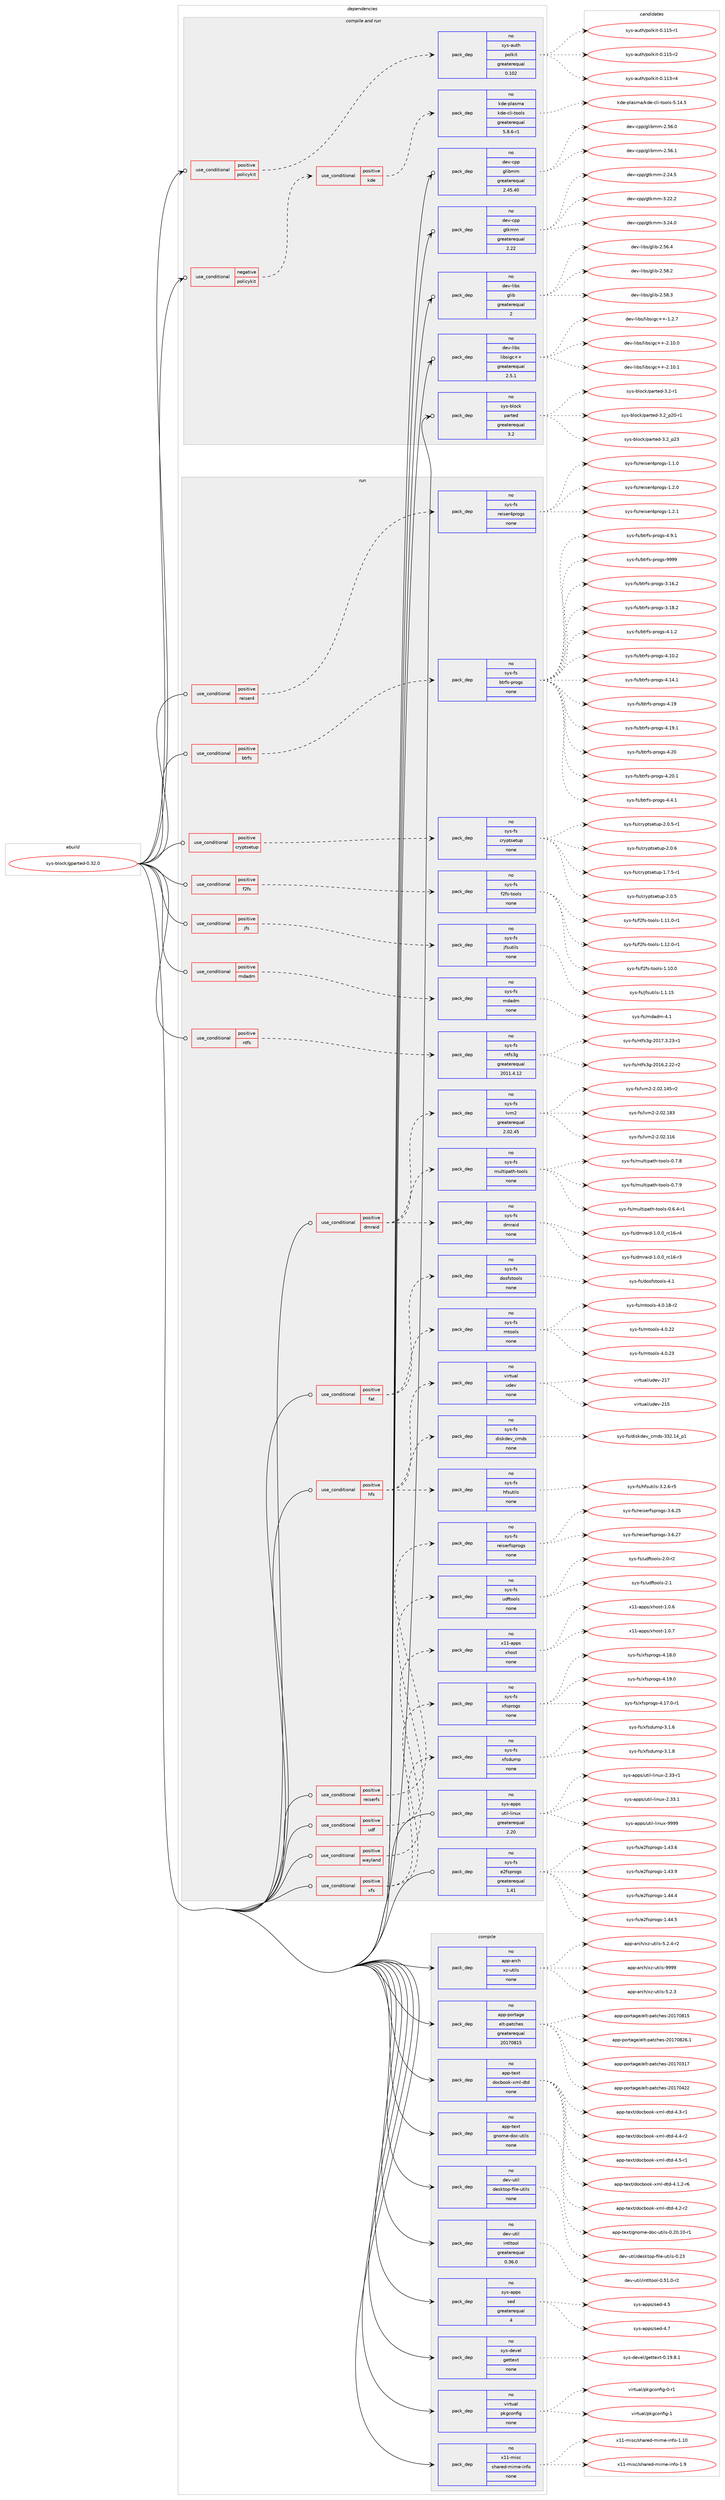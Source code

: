 digraph prolog {

# *************
# Graph options
# *************

newrank=true;
concentrate=true;
compound=true;
graph [rankdir=LR,fontname=Helvetica,fontsize=10,ranksep=1.5];#, ranksep=2.5, nodesep=0.2];
edge  [arrowhead=vee];
node  [fontname=Helvetica,fontsize=10];

# **********
# The ebuild
# **********

subgraph cluster_leftcol {
color=gray;
rank=same;
label=<<i>ebuild</i>>;
id [label="sys-block/gparted-0.32.0", color=red, width=4, href="../sys-block/gparted-0.32.0.svg"];
}

# ****************
# The dependencies
# ****************

subgraph cluster_midcol {
color=gray;
label=<<i>dependencies</i>>;
subgraph cluster_compile {
fillcolor="#eeeeee";
style=filled;
label=<<i>compile</i>>;
subgraph pack5288 {
dependency6420 [label=<<TABLE BORDER="0" CELLBORDER="1" CELLSPACING="0" CELLPADDING="4" WIDTH="220"><TR><TD ROWSPAN="6" CELLPADDING="30">pack_dep</TD></TR><TR><TD WIDTH="110">no</TD></TR><TR><TD>app-arch</TD></TR><TR><TD>xz-utils</TD></TR><TR><TD>none</TD></TR><TR><TD></TD></TR></TABLE>>, shape=none, color=blue];
}
id:e -> dependency6420:w [weight=20,style="solid",arrowhead="vee"];
subgraph pack5289 {
dependency6421 [label=<<TABLE BORDER="0" CELLBORDER="1" CELLSPACING="0" CELLPADDING="4" WIDTH="220"><TR><TD ROWSPAN="6" CELLPADDING="30">pack_dep</TD></TR><TR><TD WIDTH="110">no</TD></TR><TR><TD>app-portage</TD></TR><TR><TD>elt-patches</TD></TR><TR><TD>greaterequal</TD></TR><TR><TD>20170815</TD></TR></TABLE>>, shape=none, color=blue];
}
id:e -> dependency6421:w [weight=20,style="solid",arrowhead="vee"];
subgraph pack5290 {
dependency6422 [label=<<TABLE BORDER="0" CELLBORDER="1" CELLSPACING="0" CELLPADDING="4" WIDTH="220"><TR><TD ROWSPAN="6" CELLPADDING="30">pack_dep</TD></TR><TR><TD WIDTH="110">no</TD></TR><TR><TD>app-text</TD></TR><TR><TD>docbook-xml-dtd</TD></TR><TR><TD>none</TD></TR><TR><TD></TD></TR></TABLE>>, shape=none, color=blue];
}
id:e -> dependency6422:w [weight=20,style="solid",arrowhead="vee"];
subgraph pack5291 {
dependency6423 [label=<<TABLE BORDER="0" CELLBORDER="1" CELLSPACING="0" CELLPADDING="4" WIDTH="220"><TR><TD ROWSPAN="6" CELLPADDING="30">pack_dep</TD></TR><TR><TD WIDTH="110">no</TD></TR><TR><TD>app-text</TD></TR><TR><TD>gnome-doc-utils</TD></TR><TR><TD>none</TD></TR><TR><TD></TD></TR></TABLE>>, shape=none, color=blue];
}
id:e -> dependency6423:w [weight=20,style="solid",arrowhead="vee"];
subgraph pack5292 {
dependency6424 [label=<<TABLE BORDER="0" CELLBORDER="1" CELLSPACING="0" CELLPADDING="4" WIDTH="220"><TR><TD ROWSPAN="6" CELLPADDING="30">pack_dep</TD></TR><TR><TD WIDTH="110">no</TD></TR><TR><TD>dev-util</TD></TR><TR><TD>desktop-file-utils</TD></TR><TR><TD>none</TD></TR><TR><TD></TD></TR></TABLE>>, shape=none, color=blue];
}
id:e -> dependency6424:w [weight=20,style="solid",arrowhead="vee"];
subgraph pack5293 {
dependency6425 [label=<<TABLE BORDER="0" CELLBORDER="1" CELLSPACING="0" CELLPADDING="4" WIDTH="220"><TR><TD ROWSPAN="6" CELLPADDING="30">pack_dep</TD></TR><TR><TD WIDTH="110">no</TD></TR><TR><TD>dev-util</TD></TR><TR><TD>intltool</TD></TR><TR><TD>greaterequal</TD></TR><TR><TD>0.36.0</TD></TR></TABLE>>, shape=none, color=blue];
}
id:e -> dependency6425:w [weight=20,style="solid",arrowhead="vee"];
subgraph pack5294 {
dependency6426 [label=<<TABLE BORDER="0" CELLBORDER="1" CELLSPACING="0" CELLPADDING="4" WIDTH="220"><TR><TD ROWSPAN="6" CELLPADDING="30">pack_dep</TD></TR><TR><TD WIDTH="110">no</TD></TR><TR><TD>sys-apps</TD></TR><TR><TD>sed</TD></TR><TR><TD>greaterequal</TD></TR><TR><TD>4</TD></TR></TABLE>>, shape=none, color=blue];
}
id:e -> dependency6426:w [weight=20,style="solid",arrowhead="vee"];
subgraph pack5295 {
dependency6427 [label=<<TABLE BORDER="0" CELLBORDER="1" CELLSPACING="0" CELLPADDING="4" WIDTH="220"><TR><TD ROWSPAN="6" CELLPADDING="30">pack_dep</TD></TR><TR><TD WIDTH="110">no</TD></TR><TR><TD>sys-devel</TD></TR><TR><TD>gettext</TD></TR><TR><TD>none</TD></TR><TR><TD></TD></TR></TABLE>>, shape=none, color=blue];
}
id:e -> dependency6427:w [weight=20,style="solid",arrowhead="vee"];
subgraph pack5296 {
dependency6428 [label=<<TABLE BORDER="0" CELLBORDER="1" CELLSPACING="0" CELLPADDING="4" WIDTH="220"><TR><TD ROWSPAN="6" CELLPADDING="30">pack_dep</TD></TR><TR><TD WIDTH="110">no</TD></TR><TR><TD>virtual</TD></TR><TR><TD>pkgconfig</TD></TR><TR><TD>none</TD></TR><TR><TD></TD></TR></TABLE>>, shape=none, color=blue];
}
id:e -> dependency6428:w [weight=20,style="solid",arrowhead="vee"];
subgraph pack5297 {
dependency6429 [label=<<TABLE BORDER="0" CELLBORDER="1" CELLSPACING="0" CELLPADDING="4" WIDTH="220"><TR><TD ROWSPAN="6" CELLPADDING="30">pack_dep</TD></TR><TR><TD WIDTH="110">no</TD></TR><TR><TD>x11-misc</TD></TR><TR><TD>shared-mime-info</TD></TR><TR><TD>none</TD></TR><TR><TD></TD></TR></TABLE>>, shape=none, color=blue];
}
id:e -> dependency6429:w [weight=20,style="solid",arrowhead="vee"];
}
subgraph cluster_compileandrun {
fillcolor="#eeeeee";
style=filled;
label=<<i>compile and run</i>>;
subgraph cond981 {
dependency6430 [label=<<TABLE BORDER="0" CELLBORDER="1" CELLSPACING="0" CELLPADDING="4"><TR><TD ROWSPAN="3" CELLPADDING="10">use_conditional</TD></TR><TR><TD>negative</TD></TR><TR><TD>policykit</TD></TR></TABLE>>, shape=none, color=red];
subgraph cond982 {
dependency6431 [label=<<TABLE BORDER="0" CELLBORDER="1" CELLSPACING="0" CELLPADDING="4"><TR><TD ROWSPAN="3" CELLPADDING="10">use_conditional</TD></TR><TR><TD>positive</TD></TR><TR><TD>kde</TD></TR></TABLE>>, shape=none, color=red];
subgraph pack5298 {
dependency6432 [label=<<TABLE BORDER="0" CELLBORDER="1" CELLSPACING="0" CELLPADDING="4" WIDTH="220"><TR><TD ROWSPAN="6" CELLPADDING="30">pack_dep</TD></TR><TR><TD WIDTH="110">no</TD></TR><TR><TD>kde-plasma</TD></TR><TR><TD>kde-cli-tools</TD></TR><TR><TD>greaterequal</TD></TR><TR><TD>5.8.6-r1</TD></TR></TABLE>>, shape=none, color=blue];
}
dependency6431:e -> dependency6432:w [weight=20,style="dashed",arrowhead="vee"];
}
dependency6430:e -> dependency6431:w [weight=20,style="dashed",arrowhead="vee"];
}
id:e -> dependency6430:w [weight=20,style="solid",arrowhead="odotvee"];
subgraph cond983 {
dependency6433 [label=<<TABLE BORDER="0" CELLBORDER="1" CELLSPACING="0" CELLPADDING="4"><TR><TD ROWSPAN="3" CELLPADDING="10">use_conditional</TD></TR><TR><TD>positive</TD></TR><TR><TD>policykit</TD></TR></TABLE>>, shape=none, color=red];
subgraph pack5299 {
dependency6434 [label=<<TABLE BORDER="0" CELLBORDER="1" CELLSPACING="0" CELLPADDING="4" WIDTH="220"><TR><TD ROWSPAN="6" CELLPADDING="30">pack_dep</TD></TR><TR><TD WIDTH="110">no</TD></TR><TR><TD>sys-auth</TD></TR><TR><TD>polkit</TD></TR><TR><TD>greaterequal</TD></TR><TR><TD>0.102</TD></TR></TABLE>>, shape=none, color=blue];
}
dependency6433:e -> dependency6434:w [weight=20,style="dashed",arrowhead="vee"];
}
id:e -> dependency6433:w [weight=20,style="solid",arrowhead="odotvee"];
subgraph pack5300 {
dependency6435 [label=<<TABLE BORDER="0" CELLBORDER="1" CELLSPACING="0" CELLPADDING="4" WIDTH="220"><TR><TD ROWSPAN="6" CELLPADDING="30">pack_dep</TD></TR><TR><TD WIDTH="110">no</TD></TR><TR><TD>dev-cpp</TD></TR><TR><TD>glibmm</TD></TR><TR><TD>greaterequal</TD></TR><TR><TD>2.45.40</TD></TR></TABLE>>, shape=none, color=blue];
}
id:e -> dependency6435:w [weight=20,style="solid",arrowhead="odotvee"];
subgraph pack5301 {
dependency6436 [label=<<TABLE BORDER="0" CELLBORDER="1" CELLSPACING="0" CELLPADDING="4" WIDTH="220"><TR><TD ROWSPAN="6" CELLPADDING="30">pack_dep</TD></TR><TR><TD WIDTH="110">no</TD></TR><TR><TD>dev-cpp</TD></TR><TR><TD>gtkmm</TD></TR><TR><TD>greaterequal</TD></TR><TR><TD>2.22</TD></TR></TABLE>>, shape=none, color=blue];
}
id:e -> dependency6436:w [weight=20,style="solid",arrowhead="odotvee"];
subgraph pack5302 {
dependency6437 [label=<<TABLE BORDER="0" CELLBORDER="1" CELLSPACING="0" CELLPADDING="4" WIDTH="220"><TR><TD ROWSPAN="6" CELLPADDING="30">pack_dep</TD></TR><TR><TD WIDTH="110">no</TD></TR><TR><TD>dev-libs</TD></TR><TR><TD>glib</TD></TR><TR><TD>greaterequal</TD></TR><TR><TD>2</TD></TR></TABLE>>, shape=none, color=blue];
}
id:e -> dependency6437:w [weight=20,style="solid",arrowhead="odotvee"];
subgraph pack5303 {
dependency6438 [label=<<TABLE BORDER="0" CELLBORDER="1" CELLSPACING="0" CELLPADDING="4" WIDTH="220"><TR><TD ROWSPAN="6" CELLPADDING="30">pack_dep</TD></TR><TR><TD WIDTH="110">no</TD></TR><TR><TD>dev-libs</TD></TR><TR><TD>libsigc++</TD></TR><TR><TD>greaterequal</TD></TR><TR><TD>2.5.1</TD></TR></TABLE>>, shape=none, color=blue];
}
id:e -> dependency6438:w [weight=20,style="solid",arrowhead="odotvee"];
subgraph pack5304 {
dependency6439 [label=<<TABLE BORDER="0" CELLBORDER="1" CELLSPACING="0" CELLPADDING="4" WIDTH="220"><TR><TD ROWSPAN="6" CELLPADDING="30">pack_dep</TD></TR><TR><TD WIDTH="110">no</TD></TR><TR><TD>sys-block</TD></TR><TR><TD>parted</TD></TR><TR><TD>greaterequal</TD></TR><TR><TD>3.2</TD></TR></TABLE>>, shape=none, color=blue];
}
id:e -> dependency6439:w [weight=20,style="solid",arrowhead="odotvee"];
}
subgraph cluster_run {
fillcolor="#eeeeee";
style=filled;
label=<<i>run</i>>;
subgraph cond984 {
dependency6440 [label=<<TABLE BORDER="0" CELLBORDER="1" CELLSPACING="0" CELLPADDING="4"><TR><TD ROWSPAN="3" CELLPADDING="10">use_conditional</TD></TR><TR><TD>positive</TD></TR><TR><TD>btrfs</TD></TR></TABLE>>, shape=none, color=red];
subgraph pack5305 {
dependency6441 [label=<<TABLE BORDER="0" CELLBORDER="1" CELLSPACING="0" CELLPADDING="4" WIDTH="220"><TR><TD ROWSPAN="6" CELLPADDING="30">pack_dep</TD></TR><TR><TD WIDTH="110">no</TD></TR><TR><TD>sys-fs</TD></TR><TR><TD>btrfs-progs</TD></TR><TR><TD>none</TD></TR><TR><TD></TD></TR></TABLE>>, shape=none, color=blue];
}
dependency6440:e -> dependency6441:w [weight=20,style="dashed",arrowhead="vee"];
}
id:e -> dependency6440:w [weight=20,style="solid",arrowhead="odot"];
subgraph cond985 {
dependency6442 [label=<<TABLE BORDER="0" CELLBORDER="1" CELLSPACING="0" CELLPADDING="4"><TR><TD ROWSPAN="3" CELLPADDING="10">use_conditional</TD></TR><TR><TD>positive</TD></TR><TR><TD>cryptsetup</TD></TR></TABLE>>, shape=none, color=red];
subgraph pack5306 {
dependency6443 [label=<<TABLE BORDER="0" CELLBORDER="1" CELLSPACING="0" CELLPADDING="4" WIDTH="220"><TR><TD ROWSPAN="6" CELLPADDING="30">pack_dep</TD></TR><TR><TD WIDTH="110">no</TD></TR><TR><TD>sys-fs</TD></TR><TR><TD>cryptsetup</TD></TR><TR><TD>none</TD></TR><TR><TD></TD></TR></TABLE>>, shape=none, color=blue];
}
dependency6442:e -> dependency6443:w [weight=20,style="dashed",arrowhead="vee"];
}
id:e -> dependency6442:w [weight=20,style="solid",arrowhead="odot"];
subgraph cond986 {
dependency6444 [label=<<TABLE BORDER="0" CELLBORDER="1" CELLSPACING="0" CELLPADDING="4"><TR><TD ROWSPAN="3" CELLPADDING="10">use_conditional</TD></TR><TR><TD>positive</TD></TR><TR><TD>dmraid</TD></TR></TABLE>>, shape=none, color=red];
subgraph pack5307 {
dependency6445 [label=<<TABLE BORDER="0" CELLBORDER="1" CELLSPACING="0" CELLPADDING="4" WIDTH="220"><TR><TD ROWSPAN="6" CELLPADDING="30">pack_dep</TD></TR><TR><TD WIDTH="110">no</TD></TR><TR><TD>sys-fs</TD></TR><TR><TD>lvm2</TD></TR><TR><TD>greaterequal</TD></TR><TR><TD>2.02.45</TD></TR></TABLE>>, shape=none, color=blue];
}
dependency6444:e -> dependency6445:w [weight=20,style="dashed",arrowhead="vee"];
subgraph pack5308 {
dependency6446 [label=<<TABLE BORDER="0" CELLBORDER="1" CELLSPACING="0" CELLPADDING="4" WIDTH="220"><TR><TD ROWSPAN="6" CELLPADDING="30">pack_dep</TD></TR><TR><TD WIDTH="110">no</TD></TR><TR><TD>sys-fs</TD></TR><TR><TD>dmraid</TD></TR><TR><TD>none</TD></TR><TR><TD></TD></TR></TABLE>>, shape=none, color=blue];
}
dependency6444:e -> dependency6446:w [weight=20,style="dashed",arrowhead="vee"];
subgraph pack5309 {
dependency6447 [label=<<TABLE BORDER="0" CELLBORDER="1" CELLSPACING="0" CELLPADDING="4" WIDTH="220"><TR><TD ROWSPAN="6" CELLPADDING="30">pack_dep</TD></TR><TR><TD WIDTH="110">no</TD></TR><TR><TD>sys-fs</TD></TR><TR><TD>multipath-tools</TD></TR><TR><TD>none</TD></TR><TR><TD></TD></TR></TABLE>>, shape=none, color=blue];
}
dependency6444:e -> dependency6447:w [weight=20,style="dashed",arrowhead="vee"];
}
id:e -> dependency6444:w [weight=20,style="solid",arrowhead="odot"];
subgraph cond987 {
dependency6448 [label=<<TABLE BORDER="0" CELLBORDER="1" CELLSPACING="0" CELLPADDING="4"><TR><TD ROWSPAN="3" CELLPADDING="10">use_conditional</TD></TR><TR><TD>positive</TD></TR><TR><TD>f2fs</TD></TR></TABLE>>, shape=none, color=red];
subgraph pack5310 {
dependency6449 [label=<<TABLE BORDER="0" CELLBORDER="1" CELLSPACING="0" CELLPADDING="4" WIDTH="220"><TR><TD ROWSPAN="6" CELLPADDING="30">pack_dep</TD></TR><TR><TD WIDTH="110">no</TD></TR><TR><TD>sys-fs</TD></TR><TR><TD>f2fs-tools</TD></TR><TR><TD>none</TD></TR><TR><TD></TD></TR></TABLE>>, shape=none, color=blue];
}
dependency6448:e -> dependency6449:w [weight=20,style="dashed",arrowhead="vee"];
}
id:e -> dependency6448:w [weight=20,style="solid",arrowhead="odot"];
subgraph cond988 {
dependency6450 [label=<<TABLE BORDER="0" CELLBORDER="1" CELLSPACING="0" CELLPADDING="4"><TR><TD ROWSPAN="3" CELLPADDING="10">use_conditional</TD></TR><TR><TD>positive</TD></TR><TR><TD>fat</TD></TR></TABLE>>, shape=none, color=red];
subgraph pack5311 {
dependency6451 [label=<<TABLE BORDER="0" CELLBORDER="1" CELLSPACING="0" CELLPADDING="4" WIDTH="220"><TR><TD ROWSPAN="6" CELLPADDING="30">pack_dep</TD></TR><TR><TD WIDTH="110">no</TD></TR><TR><TD>sys-fs</TD></TR><TR><TD>dosfstools</TD></TR><TR><TD>none</TD></TR><TR><TD></TD></TR></TABLE>>, shape=none, color=blue];
}
dependency6450:e -> dependency6451:w [weight=20,style="dashed",arrowhead="vee"];
subgraph pack5312 {
dependency6452 [label=<<TABLE BORDER="0" CELLBORDER="1" CELLSPACING="0" CELLPADDING="4" WIDTH="220"><TR><TD ROWSPAN="6" CELLPADDING="30">pack_dep</TD></TR><TR><TD WIDTH="110">no</TD></TR><TR><TD>sys-fs</TD></TR><TR><TD>mtools</TD></TR><TR><TD>none</TD></TR><TR><TD></TD></TR></TABLE>>, shape=none, color=blue];
}
dependency6450:e -> dependency6452:w [weight=20,style="dashed",arrowhead="vee"];
}
id:e -> dependency6450:w [weight=20,style="solid",arrowhead="odot"];
subgraph cond989 {
dependency6453 [label=<<TABLE BORDER="0" CELLBORDER="1" CELLSPACING="0" CELLPADDING="4"><TR><TD ROWSPAN="3" CELLPADDING="10">use_conditional</TD></TR><TR><TD>positive</TD></TR><TR><TD>hfs</TD></TR></TABLE>>, shape=none, color=red];
subgraph pack5313 {
dependency6454 [label=<<TABLE BORDER="0" CELLBORDER="1" CELLSPACING="0" CELLPADDING="4" WIDTH="220"><TR><TD ROWSPAN="6" CELLPADDING="30">pack_dep</TD></TR><TR><TD WIDTH="110">no</TD></TR><TR><TD>sys-fs</TD></TR><TR><TD>diskdev_cmds</TD></TR><TR><TD>none</TD></TR><TR><TD></TD></TR></TABLE>>, shape=none, color=blue];
}
dependency6453:e -> dependency6454:w [weight=20,style="dashed",arrowhead="vee"];
subgraph pack5314 {
dependency6455 [label=<<TABLE BORDER="0" CELLBORDER="1" CELLSPACING="0" CELLPADDING="4" WIDTH="220"><TR><TD ROWSPAN="6" CELLPADDING="30">pack_dep</TD></TR><TR><TD WIDTH="110">no</TD></TR><TR><TD>virtual</TD></TR><TR><TD>udev</TD></TR><TR><TD>none</TD></TR><TR><TD></TD></TR></TABLE>>, shape=none, color=blue];
}
dependency6453:e -> dependency6455:w [weight=20,style="dashed",arrowhead="vee"];
subgraph pack5315 {
dependency6456 [label=<<TABLE BORDER="0" CELLBORDER="1" CELLSPACING="0" CELLPADDING="4" WIDTH="220"><TR><TD ROWSPAN="6" CELLPADDING="30">pack_dep</TD></TR><TR><TD WIDTH="110">no</TD></TR><TR><TD>sys-fs</TD></TR><TR><TD>hfsutils</TD></TR><TR><TD>none</TD></TR><TR><TD></TD></TR></TABLE>>, shape=none, color=blue];
}
dependency6453:e -> dependency6456:w [weight=20,style="dashed",arrowhead="vee"];
}
id:e -> dependency6453:w [weight=20,style="solid",arrowhead="odot"];
subgraph cond990 {
dependency6457 [label=<<TABLE BORDER="0" CELLBORDER="1" CELLSPACING="0" CELLPADDING="4"><TR><TD ROWSPAN="3" CELLPADDING="10">use_conditional</TD></TR><TR><TD>positive</TD></TR><TR><TD>jfs</TD></TR></TABLE>>, shape=none, color=red];
subgraph pack5316 {
dependency6458 [label=<<TABLE BORDER="0" CELLBORDER="1" CELLSPACING="0" CELLPADDING="4" WIDTH="220"><TR><TD ROWSPAN="6" CELLPADDING="30">pack_dep</TD></TR><TR><TD WIDTH="110">no</TD></TR><TR><TD>sys-fs</TD></TR><TR><TD>jfsutils</TD></TR><TR><TD>none</TD></TR><TR><TD></TD></TR></TABLE>>, shape=none, color=blue];
}
dependency6457:e -> dependency6458:w [weight=20,style="dashed",arrowhead="vee"];
}
id:e -> dependency6457:w [weight=20,style="solid",arrowhead="odot"];
subgraph cond991 {
dependency6459 [label=<<TABLE BORDER="0" CELLBORDER="1" CELLSPACING="0" CELLPADDING="4"><TR><TD ROWSPAN="3" CELLPADDING="10">use_conditional</TD></TR><TR><TD>positive</TD></TR><TR><TD>mdadm</TD></TR></TABLE>>, shape=none, color=red];
subgraph pack5317 {
dependency6460 [label=<<TABLE BORDER="0" CELLBORDER="1" CELLSPACING="0" CELLPADDING="4" WIDTH="220"><TR><TD ROWSPAN="6" CELLPADDING="30">pack_dep</TD></TR><TR><TD WIDTH="110">no</TD></TR><TR><TD>sys-fs</TD></TR><TR><TD>mdadm</TD></TR><TR><TD>none</TD></TR><TR><TD></TD></TR></TABLE>>, shape=none, color=blue];
}
dependency6459:e -> dependency6460:w [weight=20,style="dashed",arrowhead="vee"];
}
id:e -> dependency6459:w [weight=20,style="solid",arrowhead="odot"];
subgraph cond992 {
dependency6461 [label=<<TABLE BORDER="0" CELLBORDER="1" CELLSPACING="0" CELLPADDING="4"><TR><TD ROWSPAN="3" CELLPADDING="10">use_conditional</TD></TR><TR><TD>positive</TD></TR><TR><TD>ntfs</TD></TR></TABLE>>, shape=none, color=red];
subgraph pack5318 {
dependency6462 [label=<<TABLE BORDER="0" CELLBORDER="1" CELLSPACING="0" CELLPADDING="4" WIDTH="220"><TR><TD ROWSPAN="6" CELLPADDING="30">pack_dep</TD></TR><TR><TD WIDTH="110">no</TD></TR><TR><TD>sys-fs</TD></TR><TR><TD>ntfs3g</TD></TR><TR><TD>greaterequal</TD></TR><TR><TD>2011.4.12</TD></TR></TABLE>>, shape=none, color=blue];
}
dependency6461:e -> dependency6462:w [weight=20,style="dashed",arrowhead="vee"];
}
id:e -> dependency6461:w [weight=20,style="solid",arrowhead="odot"];
subgraph cond993 {
dependency6463 [label=<<TABLE BORDER="0" CELLBORDER="1" CELLSPACING="0" CELLPADDING="4"><TR><TD ROWSPAN="3" CELLPADDING="10">use_conditional</TD></TR><TR><TD>positive</TD></TR><TR><TD>reiser4</TD></TR></TABLE>>, shape=none, color=red];
subgraph pack5319 {
dependency6464 [label=<<TABLE BORDER="0" CELLBORDER="1" CELLSPACING="0" CELLPADDING="4" WIDTH="220"><TR><TD ROWSPAN="6" CELLPADDING="30">pack_dep</TD></TR><TR><TD WIDTH="110">no</TD></TR><TR><TD>sys-fs</TD></TR><TR><TD>reiser4progs</TD></TR><TR><TD>none</TD></TR><TR><TD></TD></TR></TABLE>>, shape=none, color=blue];
}
dependency6463:e -> dependency6464:w [weight=20,style="dashed",arrowhead="vee"];
}
id:e -> dependency6463:w [weight=20,style="solid",arrowhead="odot"];
subgraph cond994 {
dependency6465 [label=<<TABLE BORDER="0" CELLBORDER="1" CELLSPACING="0" CELLPADDING="4"><TR><TD ROWSPAN="3" CELLPADDING="10">use_conditional</TD></TR><TR><TD>positive</TD></TR><TR><TD>reiserfs</TD></TR></TABLE>>, shape=none, color=red];
subgraph pack5320 {
dependency6466 [label=<<TABLE BORDER="0" CELLBORDER="1" CELLSPACING="0" CELLPADDING="4" WIDTH="220"><TR><TD ROWSPAN="6" CELLPADDING="30">pack_dep</TD></TR><TR><TD WIDTH="110">no</TD></TR><TR><TD>sys-fs</TD></TR><TR><TD>reiserfsprogs</TD></TR><TR><TD>none</TD></TR><TR><TD></TD></TR></TABLE>>, shape=none, color=blue];
}
dependency6465:e -> dependency6466:w [weight=20,style="dashed",arrowhead="vee"];
}
id:e -> dependency6465:w [weight=20,style="solid",arrowhead="odot"];
subgraph cond995 {
dependency6467 [label=<<TABLE BORDER="0" CELLBORDER="1" CELLSPACING="0" CELLPADDING="4"><TR><TD ROWSPAN="3" CELLPADDING="10">use_conditional</TD></TR><TR><TD>positive</TD></TR><TR><TD>udf</TD></TR></TABLE>>, shape=none, color=red];
subgraph pack5321 {
dependency6468 [label=<<TABLE BORDER="0" CELLBORDER="1" CELLSPACING="0" CELLPADDING="4" WIDTH="220"><TR><TD ROWSPAN="6" CELLPADDING="30">pack_dep</TD></TR><TR><TD WIDTH="110">no</TD></TR><TR><TD>sys-fs</TD></TR><TR><TD>udftools</TD></TR><TR><TD>none</TD></TR><TR><TD></TD></TR></TABLE>>, shape=none, color=blue];
}
dependency6467:e -> dependency6468:w [weight=20,style="dashed",arrowhead="vee"];
}
id:e -> dependency6467:w [weight=20,style="solid",arrowhead="odot"];
subgraph cond996 {
dependency6469 [label=<<TABLE BORDER="0" CELLBORDER="1" CELLSPACING="0" CELLPADDING="4"><TR><TD ROWSPAN="3" CELLPADDING="10">use_conditional</TD></TR><TR><TD>positive</TD></TR><TR><TD>wayland</TD></TR></TABLE>>, shape=none, color=red];
subgraph pack5322 {
dependency6470 [label=<<TABLE BORDER="0" CELLBORDER="1" CELLSPACING="0" CELLPADDING="4" WIDTH="220"><TR><TD ROWSPAN="6" CELLPADDING="30">pack_dep</TD></TR><TR><TD WIDTH="110">no</TD></TR><TR><TD>x11-apps</TD></TR><TR><TD>xhost</TD></TR><TR><TD>none</TD></TR><TR><TD></TD></TR></TABLE>>, shape=none, color=blue];
}
dependency6469:e -> dependency6470:w [weight=20,style="dashed",arrowhead="vee"];
}
id:e -> dependency6469:w [weight=20,style="solid",arrowhead="odot"];
subgraph cond997 {
dependency6471 [label=<<TABLE BORDER="0" CELLBORDER="1" CELLSPACING="0" CELLPADDING="4"><TR><TD ROWSPAN="3" CELLPADDING="10">use_conditional</TD></TR><TR><TD>positive</TD></TR><TR><TD>xfs</TD></TR></TABLE>>, shape=none, color=red];
subgraph pack5323 {
dependency6472 [label=<<TABLE BORDER="0" CELLBORDER="1" CELLSPACING="0" CELLPADDING="4" WIDTH="220"><TR><TD ROWSPAN="6" CELLPADDING="30">pack_dep</TD></TR><TR><TD WIDTH="110">no</TD></TR><TR><TD>sys-fs</TD></TR><TR><TD>xfsprogs</TD></TR><TR><TD>none</TD></TR><TR><TD></TD></TR></TABLE>>, shape=none, color=blue];
}
dependency6471:e -> dependency6472:w [weight=20,style="dashed",arrowhead="vee"];
subgraph pack5324 {
dependency6473 [label=<<TABLE BORDER="0" CELLBORDER="1" CELLSPACING="0" CELLPADDING="4" WIDTH="220"><TR><TD ROWSPAN="6" CELLPADDING="30">pack_dep</TD></TR><TR><TD WIDTH="110">no</TD></TR><TR><TD>sys-fs</TD></TR><TR><TD>xfsdump</TD></TR><TR><TD>none</TD></TR><TR><TD></TD></TR></TABLE>>, shape=none, color=blue];
}
dependency6471:e -> dependency6473:w [weight=20,style="dashed",arrowhead="vee"];
}
id:e -> dependency6471:w [weight=20,style="solid",arrowhead="odot"];
subgraph pack5325 {
dependency6474 [label=<<TABLE BORDER="0" CELLBORDER="1" CELLSPACING="0" CELLPADDING="4" WIDTH="220"><TR><TD ROWSPAN="6" CELLPADDING="30">pack_dep</TD></TR><TR><TD WIDTH="110">no</TD></TR><TR><TD>sys-apps</TD></TR><TR><TD>util-linux</TD></TR><TR><TD>greaterequal</TD></TR><TR><TD>2.20</TD></TR></TABLE>>, shape=none, color=blue];
}
id:e -> dependency6474:w [weight=20,style="solid",arrowhead="odot"];
subgraph pack5326 {
dependency6475 [label=<<TABLE BORDER="0" CELLBORDER="1" CELLSPACING="0" CELLPADDING="4" WIDTH="220"><TR><TD ROWSPAN="6" CELLPADDING="30">pack_dep</TD></TR><TR><TD WIDTH="110">no</TD></TR><TR><TD>sys-fs</TD></TR><TR><TD>e2fsprogs</TD></TR><TR><TD>greaterequal</TD></TR><TR><TD>1.41</TD></TR></TABLE>>, shape=none, color=blue];
}
id:e -> dependency6475:w [weight=20,style="solid",arrowhead="odot"];
}
}

# **************
# The candidates
# **************

subgraph cluster_choices {
rank=same;
color=gray;
label=<<i>candidates</i>>;

subgraph choice5288 {
color=black;
nodesep=1;
choice971121124597114991044712012245117116105108115455346504651 [label="app-arch/xz-utils-5.2.3", color=red, width=4,href="../app-arch/xz-utils-5.2.3.svg"];
choice9711211245971149910447120122451171161051081154553465046524511450 [label="app-arch/xz-utils-5.2.4-r2", color=red, width=4,href="../app-arch/xz-utils-5.2.4-r2.svg"];
choice9711211245971149910447120122451171161051081154557575757 [label="app-arch/xz-utils-9999", color=red, width=4,href="../app-arch/xz-utils-9999.svg"];
dependency6420:e -> choice971121124597114991044712012245117116105108115455346504651:w [style=dotted,weight="100"];
dependency6420:e -> choice9711211245971149910447120122451171161051081154553465046524511450:w [style=dotted,weight="100"];
dependency6420:e -> choice9711211245971149910447120122451171161051081154557575757:w [style=dotted,weight="100"];
}
subgraph choice5289 {
color=black;
nodesep=1;
choice97112112451121111141169710310147101108116451129711699104101115455048495548514955 [label="app-portage/elt-patches-20170317", color=red, width=4,href="../app-portage/elt-patches-20170317.svg"];
choice97112112451121111141169710310147101108116451129711699104101115455048495548525050 [label="app-portage/elt-patches-20170422", color=red, width=4,href="../app-portage/elt-patches-20170422.svg"];
choice97112112451121111141169710310147101108116451129711699104101115455048495548564953 [label="app-portage/elt-patches-20170815", color=red, width=4,href="../app-portage/elt-patches-20170815.svg"];
choice971121124511211111411697103101471011081164511297116991041011154550484955485650544649 [label="app-portage/elt-patches-20170826.1", color=red, width=4,href="../app-portage/elt-patches-20170826.1.svg"];
dependency6421:e -> choice97112112451121111141169710310147101108116451129711699104101115455048495548514955:w [style=dotted,weight="100"];
dependency6421:e -> choice97112112451121111141169710310147101108116451129711699104101115455048495548525050:w [style=dotted,weight="100"];
dependency6421:e -> choice97112112451121111141169710310147101108116451129711699104101115455048495548564953:w [style=dotted,weight="100"];
dependency6421:e -> choice971121124511211111411697103101471011081164511297116991041011154550484955485650544649:w [style=dotted,weight="100"];
}
subgraph choice5290 {
color=black;
nodesep=1;
choice971121124511610112011647100111999811111110745120109108451001161004552464946504511454 [label="app-text/docbook-xml-dtd-4.1.2-r6", color=red, width=4,href="../app-text/docbook-xml-dtd-4.1.2-r6.svg"];
choice97112112451161011201164710011199981111111074512010910845100116100455246504511450 [label="app-text/docbook-xml-dtd-4.2-r2", color=red, width=4,href="../app-text/docbook-xml-dtd-4.2-r2.svg"];
choice97112112451161011201164710011199981111111074512010910845100116100455246514511449 [label="app-text/docbook-xml-dtd-4.3-r1", color=red, width=4,href="../app-text/docbook-xml-dtd-4.3-r1.svg"];
choice97112112451161011201164710011199981111111074512010910845100116100455246524511450 [label="app-text/docbook-xml-dtd-4.4-r2", color=red, width=4,href="../app-text/docbook-xml-dtd-4.4-r2.svg"];
choice97112112451161011201164710011199981111111074512010910845100116100455246534511449 [label="app-text/docbook-xml-dtd-4.5-r1", color=red, width=4,href="../app-text/docbook-xml-dtd-4.5-r1.svg"];
dependency6422:e -> choice971121124511610112011647100111999811111110745120109108451001161004552464946504511454:w [style=dotted,weight="100"];
dependency6422:e -> choice97112112451161011201164710011199981111111074512010910845100116100455246504511450:w [style=dotted,weight="100"];
dependency6422:e -> choice97112112451161011201164710011199981111111074512010910845100116100455246514511449:w [style=dotted,weight="100"];
dependency6422:e -> choice97112112451161011201164710011199981111111074512010910845100116100455246524511450:w [style=dotted,weight="100"];
dependency6422:e -> choice97112112451161011201164710011199981111111074512010910845100116100455246534511449:w [style=dotted,weight="100"];
}
subgraph choice5291 {
color=black;
nodesep=1;
choice97112112451161011201164710311011110910145100111994511711610510811545484650484649484511449 [label="app-text/gnome-doc-utils-0.20.10-r1", color=red, width=4,href="../app-text/gnome-doc-utils-0.20.10-r1.svg"];
dependency6423:e -> choice97112112451161011201164710311011110910145100111994511711610510811545484650484649484511449:w [style=dotted,weight="100"];
}
subgraph choice5292 {
color=black;
nodesep=1;
choice100101118451171161051084710010111510711611111245102105108101451171161051081154548465051 [label="dev-util/desktop-file-utils-0.23", color=red, width=4,href="../dev-util/desktop-file-utils-0.23.svg"];
dependency6424:e -> choice100101118451171161051084710010111510711611111245102105108101451171161051081154548465051:w [style=dotted,weight="100"];
}
subgraph choice5293 {
color=black;
nodesep=1;
choice1001011184511711610510847105110116108116111111108454846534946484511450 [label="dev-util/intltool-0.51.0-r2", color=red, width=4,href="../dev-util/intltool-0.51.0-r2.svg"];
dependency6425:e -> choice1001011184511711610510847105110116108116111111108454846534946484511450:w [style=dotted,weight="100"];
}
subgraph choice5294 {
color=black;
nodesep=1;
choice11512111545971121121154711510110045524653 [label="sys-apps/sed-4.5", color=red, width=4,href="../sys-apps/sed-4.5.svg"];
choice11512111545971121121154711510110045524655 [label="sys-apps/sed-4.7", color=red, width=4,href="../sys-apps/sed-4.7.svg"];
dependency6426:e -> choice11512111545971121121154711510110045524653:w [style=dotted,weight="100"];
dependency6426:e -> choice11512111545971121121154711510110045524655:w [style=dotted,weight="100"];
}
subgraph choice5295 {
color=black;
nodesep=1;
choice1151211154510010111810110847103101116116101120116454846495746564649 [label="sys-devel/gettext-0.19.8.1", color=red, width=4,href="../sys-devel/gettext-0.19.8.1.svg"];
dependency6427:e -> choice1151211154510010111810110847103101116116101120116454846495746564649:w [style=dotted,weight="100"];
}
subgraph choice5296 {
color=black;
nodesep=1;
choice11810511411611797108471121071039911111010210510345484511449 [label="virtual/pkgconfig-0-r1", color=red, width=4,href="../virtual/pkgconfig-0-r1.svg"];
choice1181051141161179710847112107103991111101021051034549 [label="virtual/pkgconfig-1", color=red, width=4,href="../virtual/pkgconfig-1.svg"];
dependency6428:e -> choice11810511411611797108471121071039911111010210510345484511449:w [style=dotted,weight="100"];
dependency6428:e -> choice1181051141161179710847112107103991111101021051034549:w [style=dotted,weight="100"];
}
subgraph choice5297 {
color=black;
nodesep=1;
choice12049494510910511599471151049711410110045109105109101451051101021114549464948 [label="x11-misc/shared-mime-info-1.10", color=red, width=4,href="../x11-misc/shared-mime-info-1.10.svg"];
choice120494945109105115994711510497114101100451091051091014510511010211145494657 [label="x11-misc/shared-mime-info-1.9", color=red, width=4,href="../x11-misc/shared-mime-info-1.9.svg"];
dependency6429:e -> choice12049494510910511599471151049711410110045109105109101451051101021114549464948:w [style=dotted,weight="100"];
dependency6429:e -> choice120494945109105115994711510497114101100451091051091014510511010211145494657:w [style=dotted,weight="100"];
}
subgraph choice5298 {
color=black;
nodesep=1;
choice1071001014511210897115109974710710010145991081054511611111110811545534649524653 [label="kde-plasma/kde-cli-tools-5.14.5", color=red, width=4,href="../kde-plasma/kde-cli-tools-5.14.5.svg"];
dependency6432:e -> choice1071001014511210897115109974710710010145991081054511611111110811545534649524653:w [style=dotted,weight="100"];
}
subgraph choice5299 {
color=black;
nodesep=1;
choice1151211154597117116104471121111081071051164548464949514511452 [label="sys-auth/polkit-0.113-r4", color=red, width=4,href="../sys-auth/polkit-0.113-r4.svg"];
choice1151211154597117116104471121111081071051164548464949534511449 [label="sys-auth/polkit-0.115-r1", color=red, width=4,href="../sys-auth/polkit-0.115-r1.svg"];
choice1151211154597117116104471121111081071051164548464949534511450 [label="sys-auth/polkit-0.115-r2", color=red, width=4,href="../sys-auth/polkit-0.115-r2.svg"];
dependency6434:e -> choice1151211154597117116104471121111081071051164548464949514511452:w [style=dotted,weight="100"];
dependency6434:e -> choice1151211154597117116104471121111081071051164548464949534511449:w [style=dotted,weight="100"];
dependency6434:e -> choice1151211154597117116104471121111081071051164548464949534511450:w [style=dotted,weight="100"];
}
subgraph choice5300 {
color=black;
nodesep=1;
choice1001011184599112112471031081059810910945504653544648 [label="dev-cpp/glibmm-2.56.0", color=red, width=4,href="../dev-cpp/glibmm-2.56.0.svg"];
choice1001011184599112112471031081059810910945504653544649 [label="dev-cpp/glibmm-2.56.1", color=red, width=4,href="../dev-cpp/glibmm-2.56.1.svg"];
dependency6435:e -> choice1001011184599112112471031081059810910945504653544648:w [style=dotted,weight="100"];
dependency6435:e -> choice1001011184599112112471031081059810910945504653544649:w [style=dotted,weight="100"];
}
subgraph choice5301 {
color=black;
nodesep=1;
choice10010111845991121124710311610710910945504650524653 [label="dev-cpp/gtkmm-2.24.5", color=red, width=4,href="../dev-cpp/gtkmm-2.24.5.svg"];
choice10010111845991121124710311610710910945514650504650 [label="dev-cpp/gtkmm-3.22.2", color=red, width=4,href="../dev-cpp/gtkmm-3.22.2.svg"];
choice10010111845991121124710311610710910945514650524648 [label="dev-cpp/gtkmm-3.24.0", color=red, width=4,href="../dev-cpp/gtkmm-3.24.0.svg"];
dependency6436:e -> choice10010111845991121124710311610710910945504650524653:w [style=dotted,weight="100"];
dependency6436:e -> choice10010111845991121124710311610710910945514650504650:w [style=dotted,weight="100"];
dependency6436:e -> choice10010111845991121124710311610710910945514650524648:w [style=dotted,weight="100"];
}
subgraph choice5302 {
color=black;
nodesep=1;
choice1001011184510810598115471031081059845504653544652 [label="dev-libs/glib-2.56.4", color=red, width=4,href="../dev-libs/glib-2.56.4.svg"];
choice1001011184510810598115471031081059845504653564650 [label="dev-libs/glib-2.58.2", color=red, width=4,href="../dev-libs/glib-2.58.2.svg"];
choice1001011184510810598115471031081059845504653564651 [label="dev-libs/glib-2.58.3", color=red, width=4,href="../dev-libs/glib-2.58.3.svg"];
dependency6437:e -> choice1001011184510810598115471031081059845504653544652:w [style=dotted,weight="100"];
dependency6437:e -> choice1001011184510810598115471031081059845504653564650:w [style=dotted,weight="100"];
dependency6437:e -> choice1001011184510810598115471031081059845504653564651:w [style=dotted,weight="100"];
}
subgraph choice5303 {
color=black;
nodesep=1;
choice10010111845108105981154710810598115105103994343454946504655 [label="dev-libs/libsigc++-1.2.7", color=red, width=4,href="../dev-libs/libsigc++-1.2.7.svg"];
choice1001011184510810598115471081059811510510399434345504649484648 [label="dev-libs/libsigc++-2.10.0", color=red, width=4,href="../dev-libs/libsigc++-2.10.0.svg"];
choice1001011184510810598115471081059811510510399434345504649484649 [label="dev-libs/libsigc++-2.10.1", color=red, width=4,href="../dev-libs/libsigc++-2.10.1.svg"];
dependency6438:e -> choice10010111845108105981154710810598115105103994343454946504655:w [style=dotted,weight="100"];
dependency6438:e -> choice1001011184510810598115471081059811510510399434345504649484648:w [style=dotted,weight="100"];
dependency6438:e -> choice1001011184510810598115471081059811510510399434345504649484649:w [style=dotted,weight="100"];
}
subgraph choice5304 {
color=black;
nodesep=1;
choice1151211154598108111991074711297114116101100455146504511449 [label="sys-block/parted-3.2-r1", color=red, width=4,href="../sys-block/parted-3.2-r1.svg"];
choice1151211154598108111991074711297114116101100455146509511250484511449 [label="sys-block/parted-3.2_p20-r1", color=red, width=4,href="../sys-block/parted-3.2_p20-r1.svg"];
choice115121115459810811199107471129711411610110045514650951125051 [label="sys-block/parted-3.2_p23", color=red, width=4,href="../sys-block/parted-3.2_p23.svg"];
dependency6439:e -> choice1151211154598108111991074711297114116101100455146504511449:w [style=dotted,weight="100"];
dependency6439:e -> choice1151211154598108111991074711297114116101100455146509511250484511449:w [style=dotted,weight="100"];
dependency6439:e -> choice115121115459810811199107471129711411610110045514650951125051:w [style=dotted,weight="100"];
}
subgraph choice5305 {
color=black;
nodesep=1;
choice1151211154510211547981161141021154511211411110311545514649544650 [label="sys-fs/btrfs-progs-3.16.2", color=red, width=4,href="../sys-fs/btrfs-progs-3.16.2.svg"];
choice1151211154510211547981161141021154511211411110311545514649564650 [label="sys-fs/btrfs-progs-3.18.2", color=red, width=4,href="../sys-fs/btrfs-progs-3.18.2.svg"];
choice11512111545102115479811611410211545112114111103115455246494650 [label="sys-fs/btrfs-progs-4.1.2", color=red, width=4,href="../sys-fs/btrfs-progs-4.1.2.svg"];
choice1151211154510211547981161141021154511211411110311545524649484650 [label="sys-fs/btrfs-progs-4.10.2", color=red, width=4,href="../sys-fs/btrfs-progs-4.10.2.svg"];
choice1151211154510211547981161141021154511211411110311545524649524649 [label="sys-fs/btrfs-progs-4.14.1", color=red, width=4,href="../sys-fs/btrfs-progs-4.14.1.svg"];
choice115121115451021154798116114102115451121141111031154552464957 [label="sys-fs/btrfs-progs-4.19", color=red, width=4,href="../sys-fs/btrfs-progs-4.19.svg"];
choice1151211154510211547981161141021154511211411110311545524649574649 [label="sys-fs/btrfs-progs-4.19.1", color=red, width=4,href="../sys-fs/btrfs-progs-4.19.1.svg"];
choice115121115451021154798116114102115451121141111031154552465048 [label="sys-fs/btrfs-progs-4.20", color=red, width=4,href="../sys-fs/btrfs-progs-4.20.svg"];
choice1151211154510211547981161141021154511211411110311545524650484649 [label="sys-fs/btrfs-progs-4.20.1", color=red, width=4,href="../sys-fs/btrfs-progs-4.20.1.svg"];
choice11512111545102115479811611410211545112114111103115455246524649 [label="sys-fs/btrfs-progs-4.4.1", color=red, width=4,href="../sys-fs/btrfs-progs-4.4.1.svg"];
choice11512111545102115479811611410211545112114111103115455246574649 [label="sys-fs/btrfs-progs-4.9.1", color=red, width=4,href="../sys-fs/btrfs-progs-4.9.1.svg"];
choice115121115451021154798116114102115451121141111031154557575757 [label="sys-fs/btrfs-progs-9999", color=red, width=4,href="../sys-fs/btrfs-progs-9999.svg"];
dependency6441:e -> choice1151211154510211547981161141021154511211411110311545514649544650:w [style=dotted,weight="100"];
dependency6441:e -> choice1151211154510211547981161141021154511211411110311545514649564650:w [style=dotted,weight="100"];
dependency6441:e -> choice11512111545102115479811611410211545112114111103115455246494650:w [style=dotted,weight="100"];
dependency6441:e -> choice1151211154510211547981161141021154511211411110311545524649484650:w [style=dotted,weight="100"];
dependency6441:e -> choice1151211154510211547981161141021154511211411110311545524649524649:w [style=dotted,weight="100"];
dependency6441:e -> choice115121115451021154798116114102115451121141111031154552464957:w [style=dotted,weight="100"];
dependency6441:e -> choice1151211154510211547981161141021154511211411110311545524649574649:w [style=dotted,weight="100"];
dependency6441:e -> choice115121115451021154798116114102115451121141111031154552465048:w [style=dotted,weight="100"];
dependency6441:e -> choice1151211154510211547981161141021154511211411110311545524650484649:w [style=dotted,weight="100"];
dependency6441:e -> choice11512111545102115479811611410211545112114111103115455246524649:w [style=dotted,weight="100"];
dependency6441:e -> choice11512111545102115479811611410211545112114111103115455246574649:w [style=dotted,weight="100"];
dependency6441:e -> choice115121115451021154798116114102115451121141111031154557575757:w [style=dotted,weight="100"];
}
subgraph choice5306 {
color=black;
nodesep=1;
choice1151211154510211547991141211121161151011161171124549465546534511449 [label="sys-fs/cryptsetup-1.7.5-r1", color=red, width=4,href="../sys-fs/cryptsetup-1.7.5-r1.svg"];
choice115121115451021154799114121112116115101116117112455046484653 [label="sys-fs/cryptsetup-2.0.5", color=red, width=4,href="../sys-fs/cryptsetup-2.0.5.svg"];
choice1151211154510211547991141211121161151011161171124550464846534511449 [label="sys-fs/cryptsetup-2.0.5-r1", color=red, width=4,href="../sys-fs/cryptsetup-2.0.5-r1.svg"];
choice115121115451021154799114121112116115101116117112455046484654 [label="sys-fs/cryptsetup-2.0.6", color=red, width=4,href="../sys-fs/cryptsetup-2.0.6.svg"];
dependency6443:e -> choice1151211154510211547991141211121161151011161171124549465546534511449:w [style=dotted,weight="100"];
dependency6443:e -> choice115121115451021154799114121112116115101116117112455046484653:w [style=dotted,weight="100"];
dependency6443:e -> choice1151211154510211547991141211121161151011161171124550464846534511449:w [style=dotted,weight="100"];
dependency6443:e -> choice115121115451021154799114121112116115101116117112455046484654:w [style=dotted,weight="100"];
}
subgraph choice5307 {
color=black;
nodesep=1;
choice115121115451021154710811810950455046485046494954 [label="sys-fs/lvm2-2.02.116", color=red, width=4,href="../sys-fs/lvm2-2.02.116.svg"];
choice1151211154510211547108118109504550464850464952534511450 [label="sys-fs/lvm2-2.02.145-r2", color=red, width=4,href="../sys-fs/lvm2-2.02.145-r2.svg"];
choice115121115451021154710811810950455046485046495651 [label="sys-fs/lvm2-2.02.183", color=red, width=4,href="../sys-fs/lvm2-2.02.183.svg"];
dependency6445:e -> choice115121115451021154710811810950455046485046494954:w [style=dotted,weight="100"];
dependency6445:e -> choice1151211154510211547108118109504550464850464952534511450:w [style=dotted,weight="100"];
dependency6445:e -> choice115121115451021154710811810950455046485046495651:w [style=dotted,weight="100"];
}
subgraph choice5308 {
color=black;
nodesep=1;
choice115121115451021154710010911497105100454946484648951149949544511451 [label="sys-fs/dmraid-1.0.0_rc16-r3", color=red, width=4,href="../sys-fs/dmraid-1.0.0_rc16-r3.svg"];
choice115121115451021154710010911497105100454946484648951149949544511452 [label="sys-fs/dmraid-1.0.0_rc16-r4", color=red, width=4,href="../sys-fs/dmraid-1.0.0_rc16-r4.svg"];
dependency6446:e -> choice115121115451021154710010911497105100454946484648951149949544511451:w [style=dotted,weight="100"];
dependency6446:e -> choice115121115451021154710010911497105100454946484648951149949544511452:w [style=dotted,weight="100"];
}
subgraph choice5309 {
color=black;
nodesep=1;
choice115121115451021154710911710811610511297116104451161111111081154548465446524511449 [label="sys-fs/multipath-tools-0.6.4-r1", color=red, width=4,href="../sys-fs/multipath-tools-0.6.4-r1.svg"];
choice11512111545102115471091171081161051129711610445116111111108115454846554656 [label="sys-fs/multipath-tools-0.7.8", color=red, width=4,href="../sys-fs/multipath-tools-0.7.8.svg"];
choice11512111545102115471091171081161051129711610445116111111108115454846554657 [label="sys-fs/multipath-tools-0.7.9", color=red, width=4,href="../sys-fs/multipath-tools-0.7.9.svg"];
dependency6447:e -> choice115121115451021154710911710811610511297116104451161111111081154548465446524511449:w [style=dotted,weight="100"];
dependency6447:e -> choice11512111545102115471091171081161051129711610445116111111108115454846554656:w [style=dotted,weight="100"];
dependency6447:e -> choice11512111545102115471091171081161051129711610445116111111108115454846554657:w [style=dotted,weight="100"];
}
subgraph choice5310 {
color=black;
nodesep=1;
choice1151211154510211547102501021154511611111110811545494649484648 [label="sys-fs/f2fs-tools-1.10.0", color=red, width=4,href="../sys-fs/f2fs-tools-1.10.0.svg"];
choice11512111545102115471025010211545116111111108115454946494946484511449 [label="sys-fs/f2fs-tools-1.11.0-r1", color=red, width=4,href="../sys-fs/f2fs-tools-1.11.0-r1.svg"];
choice11512111545102115471025010211545116111111108115454946495046484511449 [label="sys-fs/f2fs-tools-1.12.0-r1", color=red, width=4,href="../sys-fs/f2fs-tools-1.12.0-r1.svg"];
dependency6449:e -> choice1151211154510211547102501021154511611111110811545494649484648:w [style=dotted,weight="100"];
dependency6449:e -> choice11512111545102115471025010211545116111111108115454946494946484511449:w [style=dotted,weight="100"];
dependency6449:e -> choice11512111545102115471025010211545116111111108115454946495046484511449:w [style=dotted,weight="100"];
}
subgraph choice5311 {
color=black;
nodesep=1;
choice115121115451021154710011111510211511611111110811545524649 [label="sys-fs/dosfstools-4.1", color=red, width=4,href="../sys-fs/dosfstools-4.1.svg"];
dependency6451:e -> choice115121115451021154710011111510211511611111110811545524649:w [style=dotted,weight="100"];
}
subgraph choice5312 {
color=black;
nodesep=1;
choice1151211154510211547109116111111108115455246484649564511450 [label="sys-fs/mtools-4.0.18-r2", color=red, width=4,href="../sys-fs/mtools-4.0.18-r2.svg"];
choice115121115451021154710911611111110811545524648465050 [label="sys-fs/mtools-4.0.22", color=red, width=4,href="../sys-fs/mtools-4.0.22.svg"];
choice115121115451021154710911611111110811545524648465051 [label="sys-fs/mtools-4.0.23", color=red, width=4,href="../sys-fs/mtools-4.0.23.svg"];
dependency6452:e -> choice1151211154510211547109116111111108115455246484649564511450:w [style=dotted,weight="100"];
dependency6452:e -> choice115121115451021154710911611111110811545524648465050:w [style=dotted,weight="100"];
dependency6452:e -> choice115121115451021154710911611111110811545524648465051:w [style=dotted,weight="100"];
}
subgraph choice5313 {
color=black;
nodesep=1;
choice11512111545102115471001051151071001011189599109100115455151504649529511249 [label="sys-fs/diskdev_cmds-332.14_p1", color=red, width=4,href="../sys-fs/diskdev_cmds-332.14_p1.svg"];
dependency6454:e -> choice11512111545102115471001051151071001011189599109100115455151504649529511249:w [style=dotted,weight="100"];
}
subgraph choice5314 {
color=black;
nodesep=1;
choice118105114116117971084711710010111845504953 [label="virtual/udev-215", color=red, width=4,href="../virtual/udev-215.svg"];
choice118105114116117971084711710010111845504955 [label="virtual/udev-217", color=red, width=4,href="../virtual/udev-217.svg"];
dependency6455:e -> choice118105114116117971084711710010111845504953:w [style=dotted,weight="100"];
dependency6455:e -> choice118105114116117971084711710010111845504955:w [style=dotted,weight="100"];
}
subgraph choice5315 {
color=black;
nodesep=1;
choice11512111545102115471041021151171161051081154551465046544511453 [label="sys-fs/hfsutils-3.2.6-r5", color=red, width=4,href="../sys-fs/hfsutils-3.2.6-r5.svg"];
dependency6456:e -> choice11512111545102115471041021151171161051081154551465046544511453:w [style=dotted,weight="100"];
}
subgraph choice5316 {
color=black;
nodesep=1;
choice115121115451021154710610211511711610510811545494649464953 [label="sys-fs/jfsutils-1.1.15", color=red, width=4,href="../sys-fs/jfsutils-1.1.15.svg"];
dependency6458:e -> choice115121115451021154710610211511711610510811545494649464953:w [style=dotted,weight="100"];
}
subgraph choice5317 {
color=black;
nodesep=1;
choice11512111545102115471091009710010945524649 [label="sys-fs/mdadm-4.1", color=red, width=4,href="../sys-fs/mdadm-4.1.svg"];
dependency6460:e -> choice11512111545102115471091009710010945524649:w [style=dotted,weight="100"];
}
subgraph choice5318 {
color=black;
nodesep=1;
choice115121115451021154711011610211551103455048495446504650504511450 [label="sys-fs/ntfs3g-2016.2.22-r2", color=red, width=4,href="../sys-fs/ntfs3g-2016.2.22-r2.svg"];
choice115121115451021154711011610211551103455048495546514650514511449 [label="sys-fs/ntfs3g-2017.3.23-r1", color=red, width=4,href="../sys-fs/ntfs3g-2017.3.23-r1.svg"];
dependency6462:e -> choice115121115451021154711011610211551103455048495446504650504511450:w [style=dotted,weight="100"];
dependency6462:e -> choice115121115451021154711011610211551103455048495546514650514511449:w [style=dotted,weight="100"];
}
subgraph choice5319 {
color=black;
nodesep=1;
choice115121115451021154711410110511510111452112114111103115454946494648 [label="sys-fs/reiser4progs-1.1.0", color=red, width=4,href="../sys-fs/reiser4progs-1.1.0.svg"];
choice115121115451021154711410110511510111452112114111103115454946504648 [label="sys-fs/reiser4progs-1.2.0", color=red, width=4,href="../sys-fs/reiser4progs-1.2.0.svg"];
choice115121115451021154711410110511510111452112114111103115454946504649 [label="sys-fs/reiser4progs-1.2.1", color=red, width=4,href="../sys-fs/reiser4progs-1.2.1.svg"];
dependency6464:e -> choice115121115451021154711410110511510111452112114111103115454946494648:w [style=dotted,weight="100"];
dependency6464:e -> choice115121115451021154711410110511510111452112114111103115454946504648:w [style=dotted,weight="100"];
dependency6464:e -> choice115121115451021154711410110511510111452112114111103115454946504649:w [style=dotted,weight="100"];
}
subgraph choice5320 {
color=black;
nodesep=1;
choice115121115451021154711410110511510111410211511211411110311545514654465053 [label="sys-fs/reiserfsprogs-3.6.25", color=red, width=4,href="../sys-fs/reiserfsprogs-3.6.25.svg"];
choice115121115451021154711410110511510111410211511211411110311545514654465055 [label="sys-fs/reiserfsprogs-3.6.27", color=red, width=4,href="../sys-fs/reiserfsprogs-3.6.27.svg"];
dependency6466:e -> choice115121115451021154711410110511510111410211511211411110311545514654465053:w [style=dotted,weight="100"];
dependency6466:e -> choice115121115451021154711410110511510111410211511211411110311545514654465055:w [style=dotted,weight="100"];
}
subgraph choice5321 {
color=black;
nodesep=1;
choice1151211154510211547117100102116111111108115455046484511450 [label="sys-fs/udftools-2.0-r2", color=red, width=4,href="../sys-fs/udftools-2.0-r2.svg"];
choice115121115451021154711710010211611111110811545504649 [label="sys-fs/udftools-2.1", color=red, width=4,href="../sys-fs/udftools-2.1.svg"];
dependency6468:e -> choice1151211154510211547117100102116111111108115455046484511450:w [style=dotted,weight="100"];
dependency6468:e -> choice115121115451021154711710010211611111110811545504649:w [style=dotted,weight="100"];
}
subgraph choice5322 {
color=black;
nodesep=1;
choice1204949459711211211547120104111115116454946484654 [label="x11-apps/xhost-1.0.6", color=red, width=4,href="../x11-apps/xhost-1.0.6.svg"];
choice1204949459711211211547120104111115116454946484655 [label="x11-apps/xhost-1.0.7", color=red, width=4,href="../x11-apps/xhost-1.0.7.svg"];
dependency6470:e -> choice1204949459711211211547120104111115116454946484654:w [style=dotted,weight="100"];
dependency6470:e -> choice1204949459711211211547120104111115116454946484655:w [style=dotted,weight="100"];
}
subgraph choice5323 {
color=black;
nodesep=1;
choice1151211154510211547120102115112114111103115455246495546484511449 [label="sys-fs/xfsprogs-4.17.0-r1", color=red, width=4,href="../sys-fs/xfsprogs-4.17.0-r1.svg"];
choice115121115451021154712010211511211411110311545524649564648 [label="sys-fs/xfsprogs-4.18.0", color=red, width=4,href="../sys-fs/xfsprogs-4.18.0.svg"];
choice115121115451021154712010211511211411110311545524649574648 [label="sys-fs/xfsprogs-4.19.0", color=red, width=4,href="../sys-fs/xfsprogs-4.19.0.svg"];
dependency6472:e -> choice1151211154510211547120102115112114111103115455246495546484511449:w [style=dotted,weight="100"];
dependency6472:e -> choice115121115451021154712010211511211411110311545524649564648:w [style=dotted,weight="100"];
dependency6472:e -> choice115121115451021154712010211511211411110311545524649574648:w [style=dotted,weight="100"];
}
subgraph choice5324 {
color=black;
nodesep=1;
choice1151211154510211547120102115100117109112455146494654 [label="sys-fs/xfsdump-3.1.6", color=red, width=4,href="../sys-fs/xfsdump-3.1.6.svg"];
choice1151211154510211547120102115100117109112455146494656 [label="sys-fs/xfsdump-3.1.8", color=red, width=4,href="../sys-fs/xfsdump-3.1.8.svg"];
dependency6473:e -> choice1151211154510211547120102115100117109112455146494654:w [style=dotted,weight="100"];
dependency6473:e -> choice1151211154510211547120102115100117109112455146494656:w [style=dotted,weight="100"];
}
subgraph choice5325 {
color=black;
nodesep=1;
choice1151211154597112112115471171161051084510810511011712045504651514511449 [label="sys-apps/util-linux-2.33-r1", color=red, width=4,href="../sys-apps/util-linux-2.33-r1.svg"];
choice1151211154597112112115471171161051084510810511011712045504651514649 [label="sys-apps/util-linux-2.33.1", color=red, width=4,href="../sys-apps/util-linux-2.33.1.svg"];
choice115121115459711211211547117116105108451081051101171204557575757 [label="sys-apps/util-linux-9999", color=red, width=4,href="../sys-apps/util-linux-9999.svg"];
dependency6474:e -> choice1151211154597112112115471171161051084510810511011712045504651514511449:w [style=dotted,weight="100"];
dependency6474:e -> choice1151211154597112112115471171161051084510810511011712045504651514649:w [style=dotted,weight="100"];
dependency6474:e -> choice115121115459711211211547117116105108451081051101171204557575757:w [style=dotted,weight="100"];
}
subgraph choice5326 {
color=black;
nodesep=1;
choice11512111545102115471015010211511211411110311545494652514654 [label="sys-fs/e2fsprogs-1.43.6", color=red, width=4,href="../sys-fs/e2fsprogs-1.43.6.svg"];
choice11512111545102115471015010211511211411110311545494652514657 [label="sys-fs/e2fsprogs-1.43.9", color=red, width=4,href="../sys-fs/e2fsprogs-1.43.9.svg"];
choice11512111545102115471015010211511211411110311545494652524652 [label="sys-fs/e2fsprogs-1.44.4", color=red, width=4,href="../sys-fs/e2fsprogs-1.44.4.svg"];
choice11512111545102115471015010211511211411110311545494652524653 [label="sys-fs/e2fsprogs-1.44.5", color=red, width=4,href="../sys-fs/e2fsprogs-1.44.5.svg"];
dependency6475:e -> choice11512111545102115471015010211511211411110311545494652514654:w [style=dotted,weight="100"];
dependency6475:e -> choice11512111545102115471015010211511211411110311545494652514657:w [style=dotted,weight="100"];
dependency6475:e -> choice11512111545102115471015010211511211411110311545494652524652:w [style=dotted,weight="100"];
dependency6475:e -> choice11512111545102115471015010211511211411110311545494652524653:w [style=dotted,weight="100"];
}
}

}
